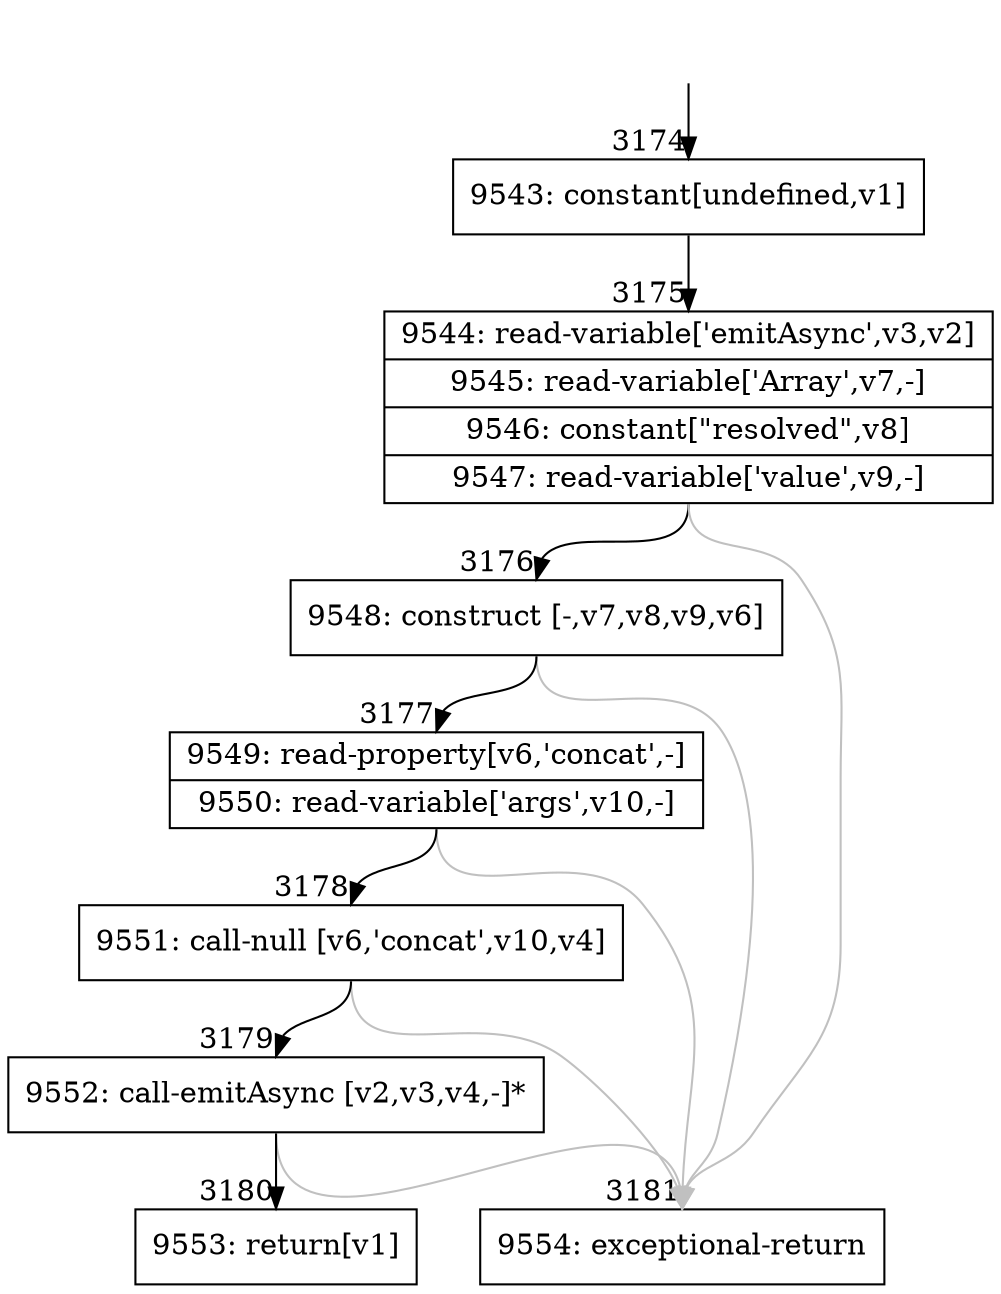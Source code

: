 digraph {
rankdir="TD"
BB_entry198[shape=none,label=""];
BB_entry198 -> BB3174 [tailport=s, headport=n, headlabel="    3174"]
BB3174 [shape=record label="{9543: constant[undefined,v1]}" ] 
BB3174 -> BB3175 [tailport=s, headport=n, headlabel="      3175"]
BB3175 [shape=record label="{9544: read-variable['emitAsync',v3,v2]|9545: read-variable['Array',v7,-]|9546: constant[\"resolved\",v8]|9547: read-variable['value',v9,-]}" ] 
BB3175 -> BB3176 [tailport=s, headport=n, headlabel="      3176"]
BB3175 -> BB3181 [tailport=s, headport=n, color=gray, headlabel="      3181"]
BB3176 [shape=record label="{9548: construct [-,v7,v8,v9,v6]}" ] 
BB3176 -> BB3177 [tailport=s, headport=n, headlabel="      3177"]
BB3176 -> BB3181 [tailport=s, headport=n, color=gray]
BB3177 [shape=record label="{9549: read-property[v6,'concat',-]|9550: read-variable['args',v10,-]}" ] 
BB3177 -> BB3178 [tailport=s, headport=n, headlabel="      3178"]
BB3177 -> BB3181 [tailport=s, headport=n, color=gray]
BB3178 [shape=record label="{9551: call-null [v6,'concat',v10,v4]}" ] 
BB3178 -> BB3179 [tailport=s, headport=n, headlabel="      3179"]
BB3178 -> BB3181 [tailport=s, headport=n, color=gray]
BB3179 [shape=record label="{9552: call-emitAsync [v2,v3,v4,-]*}" ] 
BB3179 -> BB3180 [tailport=s, headport=n, headlabel="      3180"]
BB3179 -> BB3181 [tailport=s, headport=n, color=gray]
BB3180 [shape=record label="{9553: return[v1]}" ] 
BB3181 [shape=record label="{9554: exceptional-return}" ] 
//#$~ 3559
}

